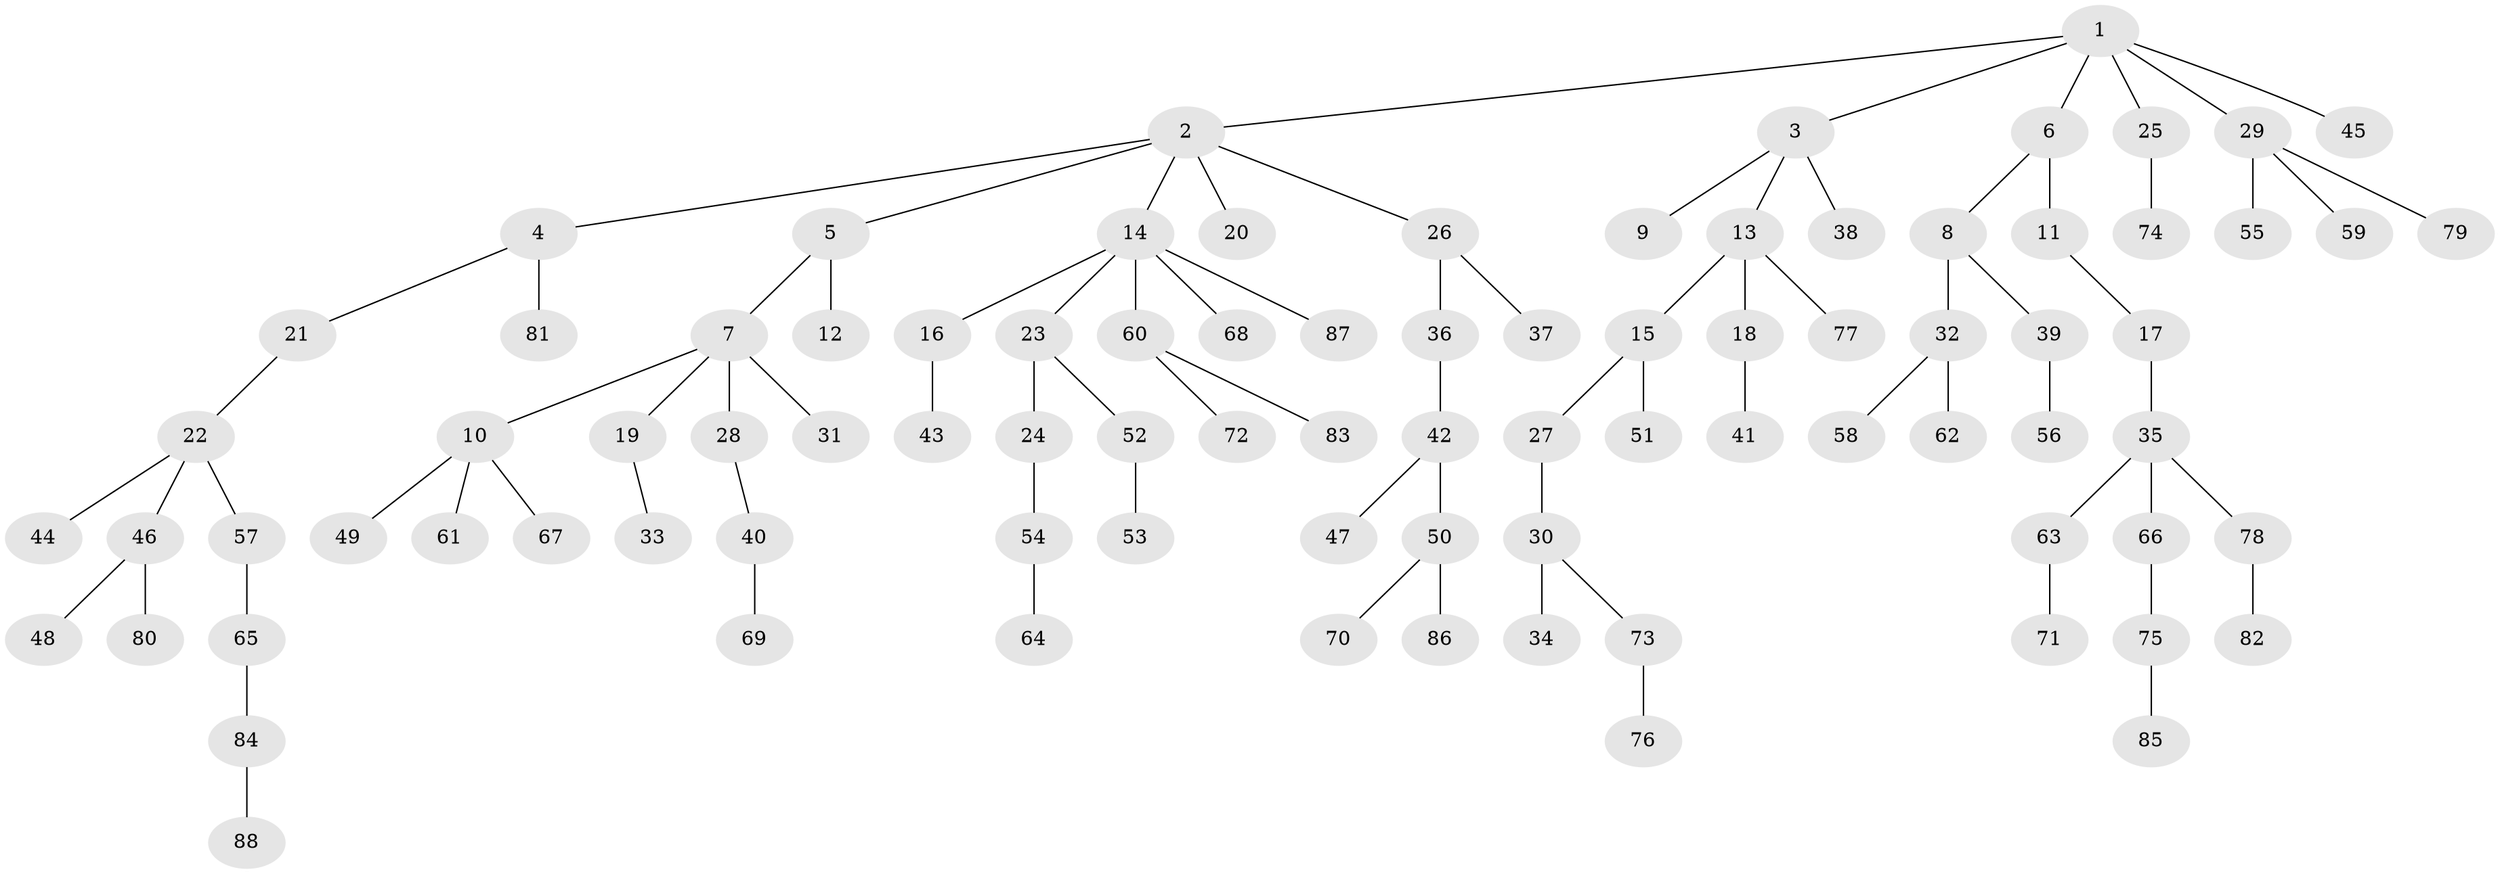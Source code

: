 // Generated by graph-tools (version 1.1) at 2025/52/03/09/25 04:52:32]
// undirected, 88 vertices, 87 edges
graph export_dot {
graph [start="1"]
  node [color=gray90,style=filled];
  1;
  2;
  3;
  4;
  5;
  6;
  7;
  8;
  9;
  10;
  11;
  12;
  13;
  14;
  15;
  16;
  17;
  18;
  19;
  20;
  21;
  22;
  23;
  24;
  25;
  26;
  27;
  28;
  29;
  30;
  31;
  32;
  33;
  34;
  35;
  36;
  37;
  38;
  39;
  40;
  41;
  42;
  43;
  44;
  45;
  46;
  47;
  48;
  49;
  50;
  51;
  52;
  53;
  54;
  55;
  56;
  57;
  58;
  59;
  60;
  61;
  62;
  63;
  64;
  65;
  66;
  67;
  68;
  69;
  70;
  71;
  72;
  73;
  74;
  75;
  76;
  77;
  78;
  79;
  80;
  81;
  82;
  83;
  84;
  85;
  86;
  87;
  88;
  1 -- 2;
  1 -- 3;
  1 -- 6;
  1 -- 25;
  1 -- 29;
  1 -- 45;
  2 -- 4;
  2 -- 5;
  2 -- 14;
  2 -- 20;
  2 -- 26;
  3 -- 9;
  3 -- 13;
  3 -- 38;
  4 -- 21;
  4 -- 81;
  5 -- 7;
  5 -- 12;
  6 -- 8;
  6 -- 11;
  7 -- 10;
  7 -- 19;
  7 -- 28;
  7 -- 31;
  8 -- 32;
  8 -- 39;
  10 -- 49;
  10 -- 61;
  10 -- 67;
  11 -- 17;
  13 -- 15;
  13 -- 18;
  13 -- 77;
  14 -- 16;
  14 -- 23;
  14 -- 60;
  14 -- 68;
  14 -- 87;
  15 -- 27;
  15 -- 51;
  16 -- 43;
  17 -- 35;
  18 -- 41;
  19 -- 33;
  21 -- 22;
  22 -- 44;
  22 -- 46;
  22 -- 57;
  23 -- 24;
  23 -- 52;
  24 -- 54;
  25 -- 74;
  26 -- 36;
  26 -- 37;
  27 -- 30;
  28 -- 40;
  29 -- 55;
  29 -- 59;
  29 -- 79;
  30 -- 34;
  30 -- 73;
  32 -- 58;
  32 -- 62;
  35 -- 63;
  35 -- 66;
  35 -- 78;
  36 -- 42;
  39 -- 56;
  40 -- 69;
  42 -- 47;
  42 -- 50;
  46 -- 48;
  46 -- 80;
  50 -- 70;
  50 -- 86;
  52 -- 53;
  54 -- 64;
  57 -- 65;
  60 -- 72;
  60 -- 83;
  63 -- 71;
  65 -- 84;
  66 -- 75;
  73 -- 76;
  75 -- 85;
  78 -- 82;
  84 -- 88;
}
